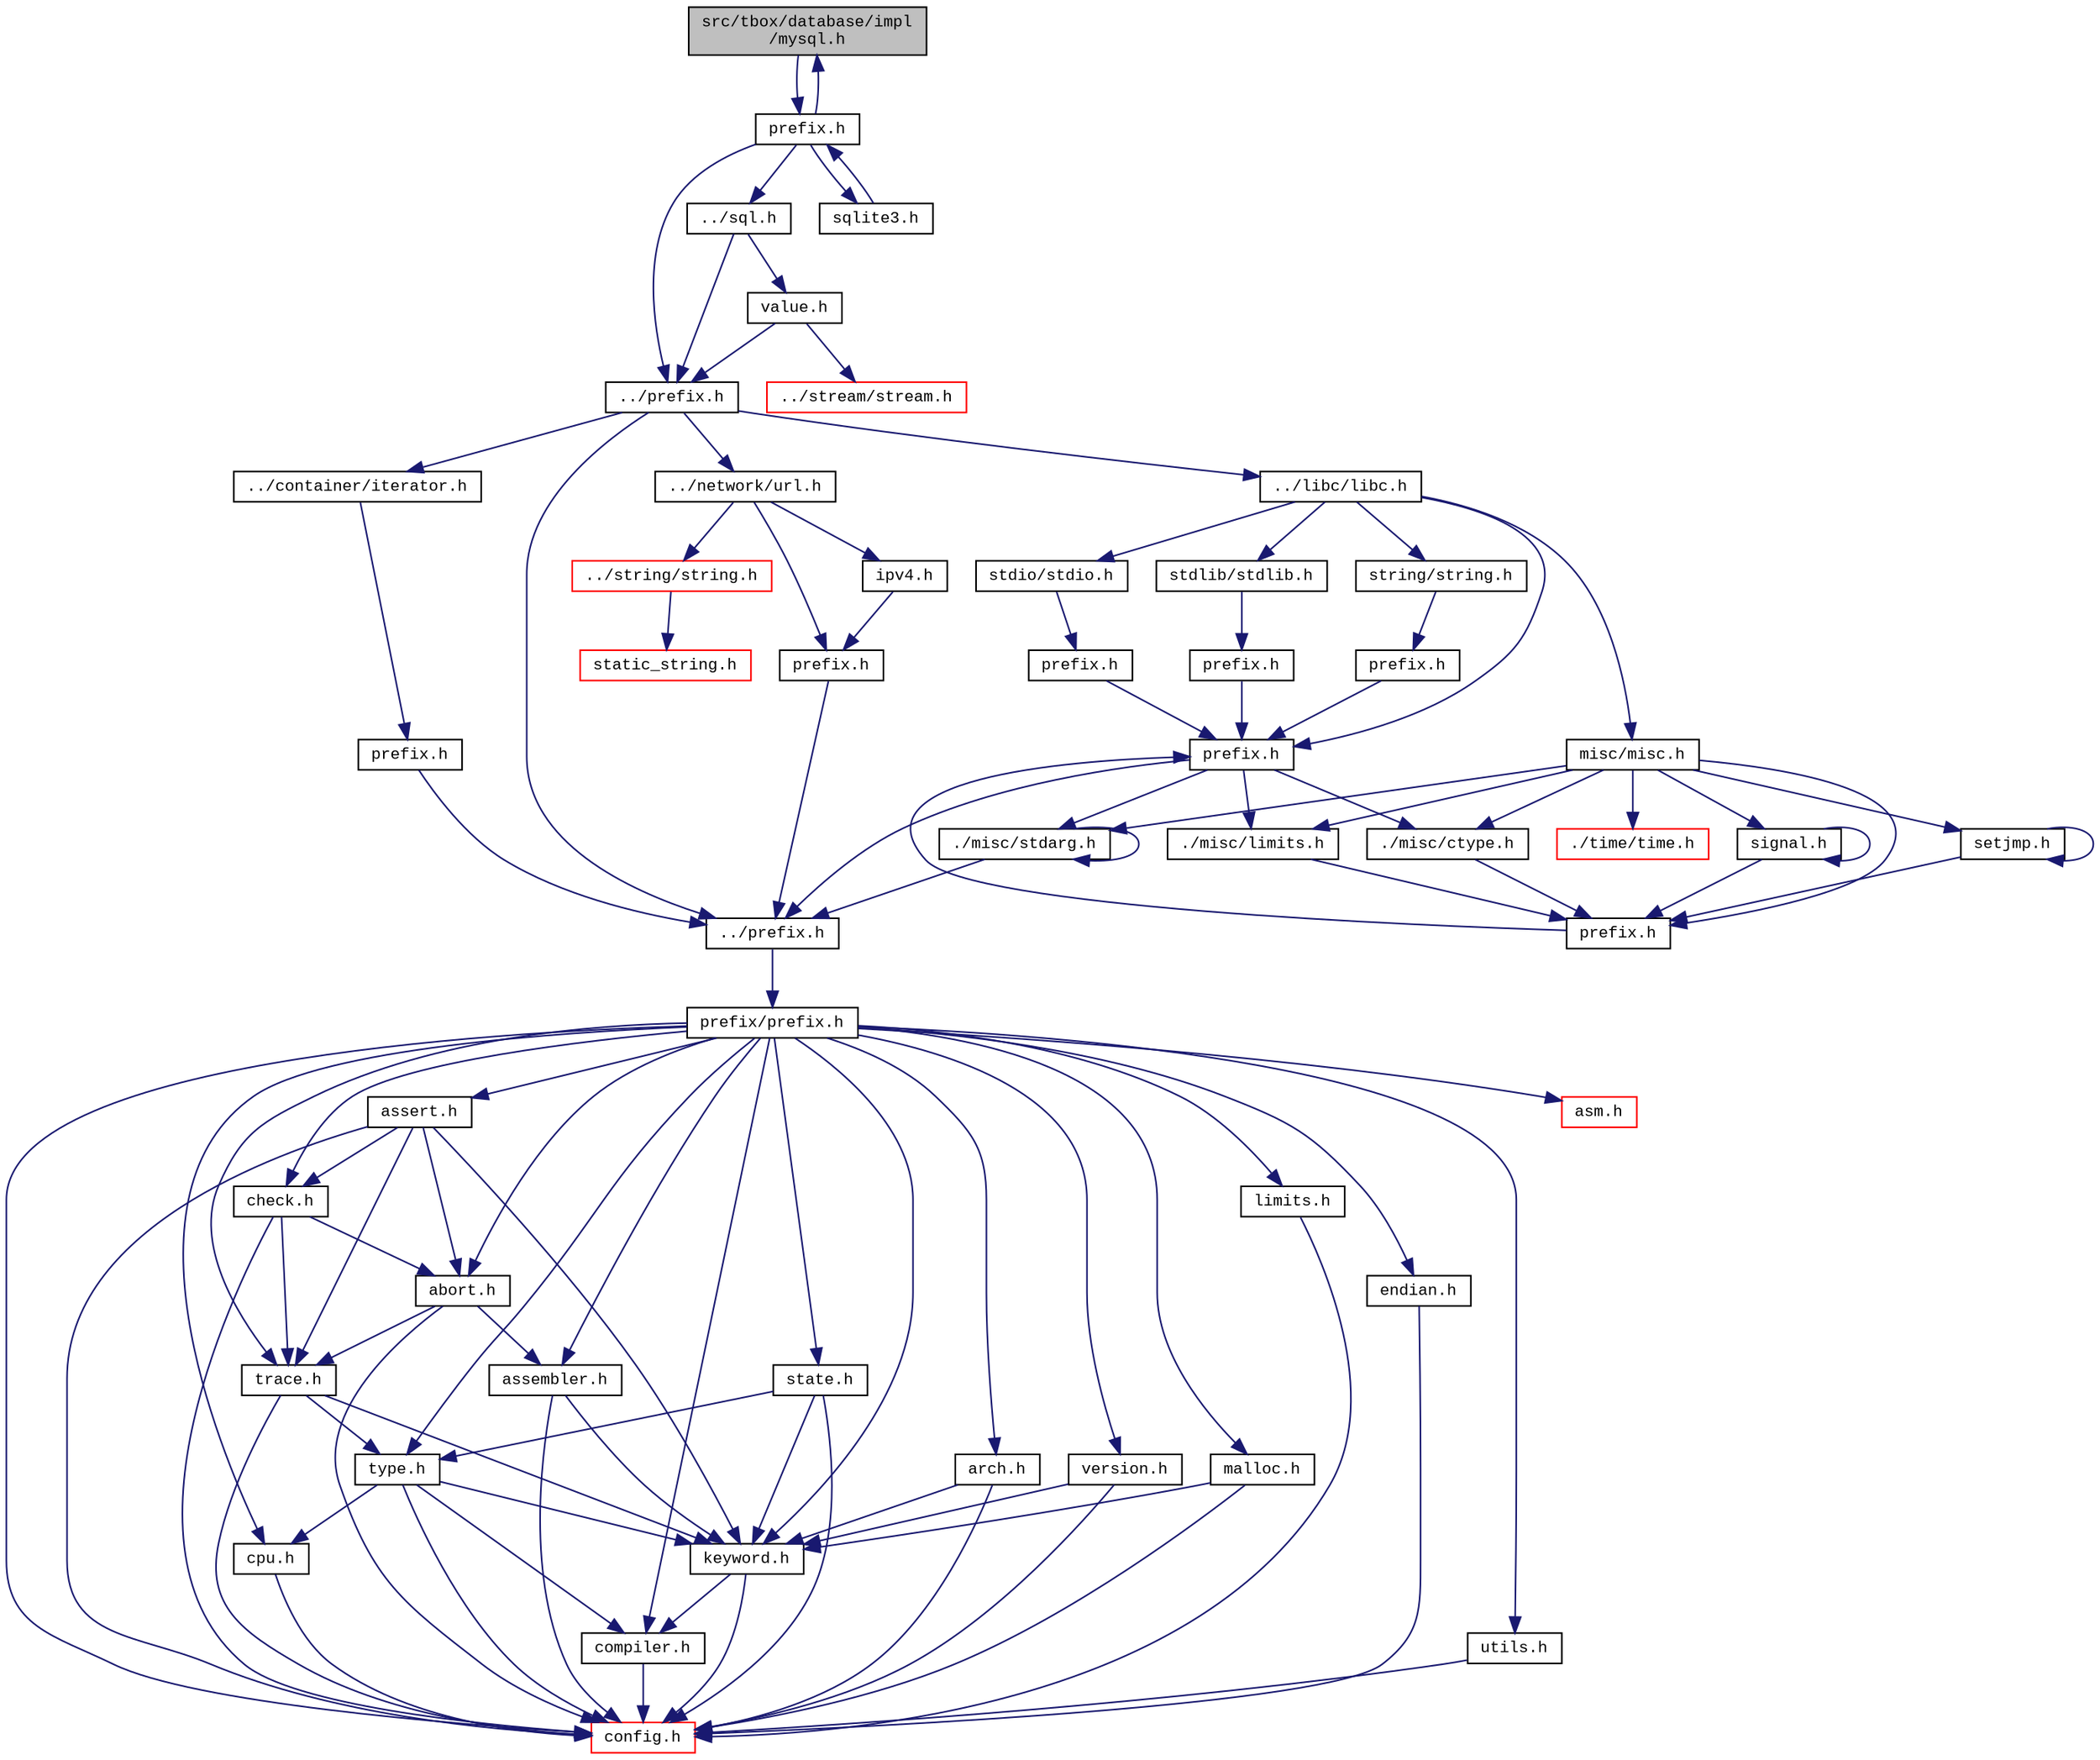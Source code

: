 digraph "src/tbox/database/impl/mysql.h"
{
  edge [fontname="CourierNew",fontsize="10",labelfontname="CourierNew",labelfontsize="10"];
  node [fontname="CourierNew",fontsize="10",shape=record];
  Node1 [label="src/tbox/database/impl\l/mysql.h",height=0.2,width=0.4,color="black", fillcolor="grey75", style="filled" fontcolor="black"];
  Node1 -> Node2 [color="midnightblue",fontsize="10",style="solid",fontname="CourierNew"];
  Node2 [label="prefix.h",height=0.2,width=0.4,color="black", fillcolor="white", style="filled",URL="$da/d2f/database_2impl_2prefix_8h_source.html"];
  Node2 -> Node3 [color="midnightblue",fontsize="10",style="solid",fontname="CourierNew"];
  Node3 [label="../prefix.h",height=0.2,width=0.4,color="black", fillcolor="white", style="filled",URL="$d9/d1c/database_2prefix_8h_source.html"];
  Node3 -> Node4 [color="midnightblue",fontsize="10",style="solid",fontname="CourierNew"];
  Node4 [label="../prefix.h",height=0.2,width=0.4,color="black", fillcolor="white", style="filled",URL="$df/d5c/prefix_8h_source.html"];
  Node4 -> Node5 [color="midnightblue",fontsize="10",style="solid",fontname="CourierNew"];
  Node5 [label="prefix/prefix.h",height=0.2,width=0.4,color="black", fillcolor="white", style="filled",URL="$da/da3/prefix_2prefix_8h_source.html"];
  Node5 -> Node6 [color="midnightblue",fontsize="10",style="solid",fontname="CourierNew"];
  Node6 [label="config.h",height=0.2,width=0.4,color="red", fillcolor="white", style="filled",URL="$de/d7b/prefix_2config_8h_source.html"];
  Node5 -> Node7 [color="midnightblue",fontsize="10",style="solid",fontname="CourierNew"];
  Node7 [label="cpu.h",height=0.2,width=0.4,color="black", fillcolor="white", style="filled",URL="$dc/da7/cpu_8h.html"];
  Node7 -> Node6 [color="midnightblue",fontsize="10",style="solid",fontname="CourierNew"];
  Node5 -> Node8 [color="midnightblue",fontsize="10",style="solid",fontname="CourierNew"];
  Node8 [label="arch.h",height=0.2,width=0.4,color="black", fillcolor="white", style="filled",URL="$d2/d2d/arch_8h.html"];
  Node8 -> Node6 [color="midnightblue",fontsize="10",style="solid",fontname="CourierNew"];
  Node8 -> Node9 [color="midnightblue",fontsize="10",style="solid",fontname="CourierNew"];
  Node9 [label="keyword.h",height=0.2,width=0.4,color="black", fillcolor="white", style="filled",URL="$dd/d8b/keyword_8h.html"];
  Node9 -> Node6 [color="midnightblue",fontsize="10",style="solid",fontname="CourierNew"];
  Node9 -> Node10 [color="midnightblue",fontsize="10",style="solid",fontname="CourierNew"];
  Node10 [label="compiler.h",height=0.2,width=0.4,color="black", fillcolor="white", style="filled",URL="$d4/dd1/compiler_8h.html"];
  Node10 -> Node6 [color="midnightblue",fontsize="10",style="solid",fontname="CourierNew"];
  Node5 -> Node11 [color="midnightblue",fontsize="10",style="solid",fontname="CourierNew"];
  Node11 [label="type.h",height=0.2,width=0.4,color="black", fillcolor="white", style="filled",URL="$d6/d57/prefix_2type_8h_source.html"];
  Node11 -> Node6 [color="midnightblue",fontsize="10",style="solid",fontname="CourierNew"];
  Node11 -> Node9 [color="midnightblue",fontsize="10",style="solid",fontname="CourierNew"];
  Node11 -> Node10 [color="midnightblue",fontsize="10",style="solid",fontname="CourierNew"];
  Node11 -> Node7 [color="midnightblue",fontsize="10",style="solid",fontname="CourierNew"];
  Node5 -> Node12 [color="midnightblue",fontsize="10",style="solid",fontname="CourierNew"];
  Node12 [label="limits.h",height=0.2,width=0.4,color="black", fillcolor="white", style="filled",URL="$da/d87/prefix_2limits_8h_source.html"];
  Node12 -> Node6 [color="midnightblue",fontsize="10",style="solid",fontname="CourierNew"];
  Node5 -> Node13 [color="midnightblue",fontsize="10",style="solid",fontname="CourierNew"];
  Node13 [label="endian.h",height=0.2,width=0.4,color="black", fillcolor="white", style="filled",URL="$d1/d84/endian_8h.html"];
  Node13 -> Node6 [color="midnightblue",fontsize="10",style="solid",fontname="CourierNew"];
  Node5 -> Node14 [color="midnightblue",fontsize="10",style="solid",fontname="CourierNew"];
  Node14 [label="version.h",height=0.2,width=0.4,color="black", fillcolor="white", style="filled",URL="$df/dfc/version_8h.html"];
  Node14 -> Node6 [color="midnightblue",fontsize="10",style="solid",fontname="CourierNew"];
  Node14 -> Node9 [color="midnightblue",fontsize="10",style="solid",fontname="CourierNew"];
  Node5 -> Node10 [color="midnightblue",fontsize="10",style="solid",fontname="CourierNew"];
  Node5 -> Node15 [color="midnightblue",fontsize="10",style="solid",fontname="CourierNew"];
  Node15 [label="assembler.h",height=0.2,width=0.4,color="black", fillcolor="white", style="filled",URL="$d4/dec/assembler_8h.html"];
  Node15 -> Node6 [color="midnightblue",fontsize="10",style="solid",fontname="CourierNew"];
  Node15 -> Node9 [color="midnightblue",fontsize="10",style="solid",fontname="CourierNew"];
  Node5 -> Node9 [color="midnightblue",fontsize="10",style="solid",fontname="CourierNew"];
  Node5 -> Node16 [color="midnightblue",fontsize="10",style="solid",fontname="CourierNew"];
  Node16 [label="trace.h",height=0.2,width=0.4,color="black", fillcolor="white", style="filled",URL="$dc/d22/prefix_2trace_8h_source.html"];
  Node16 -> Node6 [color="midnightblue",fontsize="10",style="solid",fontname="CourierNew"];
  Node16 -> Node11 [color="midnightblue",fontsize="10",style="solid",fontname="CourierNew"];
  Node16 -> Node9 [color="midnightblue",fontsize="10",style="solid",fontname="CourierNew"];
  Node5 -> Node17 [color="midnightblue",fontsize="10",style="solid",fontname="CourierNew"];
  Node17 [label="abort.h",height=0.2,width=0.4,color="black", fillcolor="white", style="filled",URL="$d4/dc1/abort_8h.html"];
  Node17 -> Node6 [color="midnightblue",fontsize="10",style="solid",fontname="CourierNew"];
  Node17 -> Node16 [color="midnightblue",fontsize="10",style="solid",fontname="CourierNew"];
  Node17 -> Node15 [color="midnightblue",fontsize="10",style="solid",fontname="CourierNew"];
  Node5 -> Node18 [color="midnightblue",fontsize="10",style="solid",fontname="CourierNew"];
  Node18 [label="check.h",height=0.2,width=0.4,color="black", fillcolor="white", style="filled",URL="$d6/d38/check_8h.html"];
  Node18 -> Node6 [color="midnightblue",fontsize="10",style="solid",fontname="CourierNew"];
  Node18 -> Node16 [color="midnightblue",fontsize="10",style="solid",fontname="CourierNew"];
  Node18 -> Node17 [color="midnightblue",fontsize="10",style="solid",fontname="CourierNew"];
  Node5 -> Node19 [color="midnightblue",fontsize="10",style="solid",fontname="CourierNew"];
  Node19 [label="assert.h",height=0.2,width=0.4,color="black", fillcolor="white", style="filled",URL="$dc/da7/assert_8h.html"];
  Node19 -> Node6 [color="midnightblue",fontsize="10",style="solid",fontname="CourierNew"];
  Node19 -> Node16 [color="midnightblue",fontsize="10",style="solid",fontname="CourierNew"];
  Node19 -> Node17 [color="midnightblue",fontsize="10",style="solid",fontname="CourierNew"];
  Node19 -> Node18 [color="midnightblue",fontsize="10",style="solid",fontname="CourierNew"];
  Node19 -> Node9 [color="midnightblue",fontsize="10",style="solid",fontname="CourierNew"];
  Node5 -> Node20 [color="midnightblue",fontsize="10",style="solid",fontname="CourierNew"];
  Node20 [label="malloc.h",height=0.2,width=0.4,color="black", fillcolor="white", style="filled",URL="$d0/d4c/malloc_8h.html"];
  Node20 -> Node6 [color="midnightblue",fontsize="10",style="solid",fontname="CourierNew"];
  Node20 -> Node9 [color="midnightblue",fontsize="10",style="solid",fontname="CourierNew"];
  Node5 -> Node21 [color="midnightblue",fontsize="10",style="solid",fontname="CourierNew"];
  Node21 [label="utils.h",height=0.2,width=0.4,color="black", fillcolor="white", style="filled",URL="$dc/ddc/prefix_2utils_8h_source.html"];
  Node21 -> Node6 [color="midnightblue",fontsize="10",style="solid",fontname="CourierNew"];
  Node5 -> Node22 [color="midnightblue",fontsize="10",style="solid",fontname="CourierNew"];
  Node22 [label="state.h",height=0.2,width=0.4,color="black", fillcolor="white", style="filled",URL="$db/d3b/state_8h.html"];
  Node22 -> Node6 [color="midnightblue",fontsize="10",style="solid",fontname="CourierNew"];
  Node22 -> Node11 [color="midnightblue",fontsize="10",style="solid",fontname="CourierNew"];
  Node22 -> Node9 [color="midnightblue",fontsize="10",style="solid",fontname="CourierNew"];
  Node5 -> Node23 [color="midnightblue",fontsize="10",style="solid",fontname="CourierNew"];
  Node23 [label="asm.h",height=0.2,width=0.4,color="red", fillcolor="white", style="filled",URL="$de/d21/asm_8h_source.html"];
  Node3 -> Node24 [color="midnightblue",fontsize="10",style="solid",fontname="CourierNew"];
  Node24 [label="../libc/libc.h",height=0.2,width=0.4,color="black", fillcolor="white", style="filled",URL="$db/dc8/libc_8h.html"];
  Node24 -> Node25 [color="midnightblue",fontsize="10",style="solid",fontname="CourierNew"];
  Node25 [label="prefix.h",height=0.2,width=0.4,color="black", fillcolor="white", style="filled",URL="$d4/df0/libc_2prefix_8h_source.html"];
  Node25 -> Node4 [color="midnightblue",fontsize="10",style="solid",fontname="CourierNew"];
  Node25 -> Node26 [color="midnightblue",fontsize="10",style="solid",fontname="CourierNew"];
  Node26 [label="./misc/ctype.h",height=0.2,width=0.4,color="black", fillcolor="white", style="filled",URL="$d7/d0d/ctype_8h.html"];
  Node26 -> Node27 [color="midnightblue",fontsize="10",style="solid",fontname="CourierNew"];
  Node27 [label="prefix.h",height=0.2,width=0.4,color="black", fillcolor="white", style="filled",URL="$d4/d8c/libc_2misc_2prefix_8h_source.html"];
  Node27 -> Node25 [color="midnightblue",fontsize="10",style="solid",fontname="CourierNew"];
  Node25 -> Node28 [color="midnightblue",fontsize="10",style="solid",fontname="CourierNew"];
  Node28 [label="./misc/limits.h",height=0.2,width=0.4,color="black", fillcolor="white", style="filled",URL="$d8/dab/libc_2misc_2limits_8h_source.html"];
  Node28 -> Node27 [color="midnightblue",fontsize="10",style="solid",fontname="CourierNew"];
  Node25 -> Node29 [color="midnightblue",fontsize="10",style="solid",fontname="CourierNew"];
  Node29 [label="./misc/stdarg.h",height=0.2,width=0.4,color="black", fillcolor="white", style="filled",URL="$d1/d2d/stdarg_8h.html"];
  Node29 -> Node4 [color="midnightblue",fontsize="10",style="solid",fontname="CourierNew"];
  Node29 -> Node29 [color="midnightblue",fontsize="10",style="solid",fontname="CourierNew"];
  Node24 -> Node30 [color="midnightblue",fontsize="10",style="solid",fontname="CourierNew"];
  Node30 [label="misc/misc.h",height=0.2,width=0.4,color="black", fillcolor="white", style="filled",URL="$d4/d08/misc_8h.html"];
  Node30 -> Node27 [color="midnightblue",fontsize="10",style="solid",fontname="CourierNew"];
  Node30 -> Node26 [color="midnightblue",fontsize="10",style="solid",fontname="CourierNew"];
  Node30 -> Node29 [color="midnightblue",fontsize="10",style="solid",fontname="CourierNew"];
  Node30 -> Node31 [color="midnightblue",fontsize="10",style="solid",fontname="CourierNew"];
  Node31 [label="setjmp.h",height=0.2,width=0.4,color="black", fillcolor="white", style="filled",URL="$dd/df8/setjmp_8h.html"];
  Node31 -> Node27 [color="midnightblue",fontsize="10",style="solid",fontname="CourierNew"];
  Node31 -> Node31 [color="midnightblue",fontsize="10",style="solid",fontname="CourierNew"];
  Node30 -> Node32 [color="midnightblue",fontsize="10",style="solid",fontname="CourierNew"];
  Node32 [label="signal.h",height=0.2,width=0.4,color="black", fillcolor="white", style="filled",URL="$d8/d39/signal_8h.html"];
  Node32 -> Node27 [color="midnightblue",fontsize="10",style="solid",fontname="CourierNew"];
  Node32 -> Node32 [color="midnightblue",fontsize="10",style="solid",fontname="CourierNew"];
  Node30 -> Node28 [color="midnightblue",fontsize="10",style="solid",fontname="CourierNew"];
  Node30 -> Node33 [color="midnightblue",fontsize="10",style="solid",fontname="CourierNew"];
  Node33 [label="./time/time.h",height=0.2,width=0.4,color="red", fillcolor="white", style="filled",URL="$de/d4b/libc_2misc_2time_2time_8h_source.html"];
  Node24 -> Node34 [color="midnightblue",fontsize="10",style="solid",fontname="CourierNew"];
  Node34 [label="stdio/stdio.h",height=0.2,width=0.4,color="black", fillcolor="white", style="filled",URL="$d6/dd1/stdio_8h.html"];
  Node34 -> Node35 [color="midnightblue",fontsize="10",style="solid",fontname="CourierNew"];
  Node35 [label="prefix.h",height=0.2,width=0.4,color="black", fillcolor="white", style="filled",URL="$d3/de9/libc_2stdio_2prefix_8h_source.html"];
  Node35 -> Node25 [color="midnightblue",fontsize="10",style="solid",fontname="CourierNew"];
  Node24 -> Node36 [color="midnightblue",fontsize="10",style="solid",fontname="CourierNew"];
  Node36 [label="stdlib/stdlib.h",height=0.2,width=0.4,color="black", fillcolor="white", style="filled",URL="$dc/d9c/stdlib_8h.html"];
  Node36 -> Node37 [color="midnightblue",fontsize="10",style="solid",fontname="CourierNew"];
  Node37 [label="prefix.h",height=0.2,width=0.4,color="black", fillcolor="white", style="filled",URL="$da/de8/libc_2stdlib_2prefix_8h_source.html"];
  Node37 -> Node25 [color="midnightblue",fontsize="10",style="solid",fontname="CourierNew"];
  Node24 -> Node38 [color="midnightblue",fontsize="10",style="solid",fontname="CourierNew"];
  Node38 [label="string/string.h",height=0.2,width=0.4,color="black", fillcolor="white", style="filled",URL="$da/d52/libc_2string_2string_8h_source.html"];
  Node38 -> Node39 [color="midnightblue",fontsize="10",style="solid",fontname="CourierNew"];
  Node39 [label="prefix.h",height=0.2,width=0.4,color="black", fillcolor="white", style="filled",URL="$d3/d83/libc_2string_2prefix_8h_source.html"];
  Node39 -> Node25 [color="midnightblue",fontsize="10",style="solid",fontname="CourierNew"];
  Node3 -> Node40 [color="midnightblue",fontsize="10",style="solid",fontname="CourierNew"];
  Node40 [label="../network/url.h",height=0.2,width=0.4,color="black", fillcolor="white", style="filled",URL="$d9/d0e/network_2url_8h_source.html"];
  Node40 -> Node41 [color="midnightblue",fontsize="10",style="solid",fontname="CourierNew"];
  Node41 [label="prefix.h",height=0.2,width=0.4,color="black", fillcolor="white", style="filled",URL="$d2/df3/network_2prefix_8h_source.html"];
  Node41 -> Node4 [color="midnightblue",fontsize="10",style="solid",fontname="CourierNew"];
  Node40 -> Node42 [color="midnightblue",fontsize="10",style="solid",fontname="CourierNew"];
  Node42 [label="ipv4.h",height=0.2,width=0.4,color="black", fillcolor="white", style="filled",URL="$d7/d19/ipv4_8h.html"];
  Node42 -> Node41 [color="midnightblue",fontsize="10",style="solid",fontname="CourierNew"];
  Node40 -> Node43 [color="midnightblue",fontsize="10",style="solid",fontname="CourierNew"];
  Node43 [label="../string/string.h",height=0.2,width=0.4,color="red", fillcolor="white", style="filled",URL="$d8/d2b/string_2string_8h_source.html"];
  Node43 -> Node44 [color="midnightblue",fontsize="10",style="solid",fontname="CourierNew"];
  Node44 [label="static_string.h",height=0.2,width=0.4,color="red", fillcolor="white", style="filled",URL="$df/dcf/static__string_8h.html"];
  Node3 -> Node45 [color="midnightblue",fontsize="10",style="solid",fontname="CourierNew"];
  Node45 [label="../container/iterator.h",height=0.2,width=0.4,color="black", fillcolor="white", style="filled",URL="$df/d22/iterator_8h.html"];
  Node45 -> Node46 [color="midnightblue",fontsize="10",style="solid",fontname="CourierNew"];
  Node46 [label="prefix.h",height=0.2,width=0.4,color="black", fillcolor="white", style="filled",URL="$d9/d38/container_2prefix_8h_source.html"];
  Node46 -> Node4 [color="midnightblue",fontsize="10",style="solid",fontname="CourierNew"];
  Node2 -> Node47 [color="midnightblue",fontsize="10",style="solid",fontname="CourierNew"];
  Node47 [label="../sql.h",height=0.2,width=0.4,color="black", fillcolor="white", style="filled",URL="$d4/d59/sql_8h.html"];
  Node47 -> Node3 [color="midnightblue",fontsize="10",style="solid",fontname="CourierNew"];
  Node47 -> Node48 [color="midnightblue",fontsize="10",style="solid",fontname="CourierNew"];
  Node48 [label="value.h",height=0.2,width=0.4,color="black", fillcolor="white", style="filled",URL="$d4/d3f/value_8h.html"];
  Node48 -> Node3 [color="midnightblue",fontsize="10",style="solid",fontname="CourierNew"];
  Node48 -> Node49 [color="midnightblue",fontsize="10",style="solid",fontname="CourierNew"];
  Node49 [label="../stream/stream.h",height=0.2,width=0.4,color="red", fillcolor="white", style="filled",URL="$d8/d95/stream_8h.html"];
  Node2 -> Node50 [color="midnightblue",fontsize="10",style="solid",fontname="CourierNew"];
  Node50 [label="sqlite3.h",height=0.2,width=0.4,color="black", fillcolor="white", style="filled",URL="$de/dd3/sqlite3_8h.html"];
  Node50 -> Node2 [color="midnightblue",fontsize="10",style="solid",fontname="CourierNew"];
  Node2 -> Node1 [color="midnightblue",fontsize="10",style="solid",fontname="CourierNew"];
}
